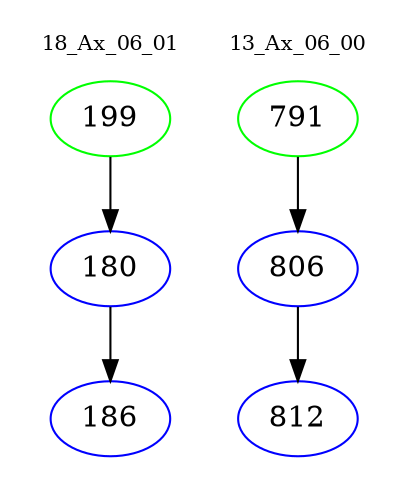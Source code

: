 digraph{
subgraph cluster_0 {
color = white
label = "18_Ax_06_01";
fontsize=10;
T0_199 [label="199", color="green"]
T0_199 -> T0_180 [color="black"]
T0_180 [label="180", color="blue"]
T0_180 -> T0_186 [color="black"]
T0_186 [label="186", color="blue"]
}
subgraph cluster_1 {
color = white
label = "13_Ax_06_00";
fontsize=10;
T1_791 [label="791", color="green"]
T1_791 -> T1_806 [color="black"]
T1_806 [label="806", color="blue"]
T1_806 -> T1_812 [color="black"]
T1_812 [label="812", color="blue"]
}
}
